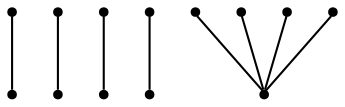 graph {
  node [shape=point,comment="{\"directed\":false,\"doi\":\"10.1007/978-3-540-77537-9_16\",\"figure\":\"7 (1)\"}"]

  v0 [pos="910.5854993598405,832.808899544669"]
  v1 [pos="899.2061877228492,880.8348308856669"]
  v2 [pos="865.4560508550599,823.3221136559971"]
  v3 [pos="854.9607533299645,871.360510872794"]
  v4 [pos="1049.8431722241778,885.944822340745"]
  v5 [pos="883.0524745497592,852.5993677952904"]
  v6 [pos="1049.8431722241778,819.2539132498359"]
  v7 [pos="916.4106140846429,685.8720950680178"]
  v8 [pos="916.4106140846429,1019.3266405225631"]
  v9 [pos="849.6943350148755,1019.3266405225631"]
  v10 [pos="849.6943350148755,685.8720950680178"]
  v11 [pos="716.2617768753406,819.2539132498359"]
  v12 [pos="716.2617768753406,885.944822340745"]

  v12 -- v2 [id="-2",pos="716.2617768753406,885.944822340745 751.2044483983238,897.9118087021619 751.2044483983238,897.9118087021619 751.2044483983238,897.9118087021619 787.8984146118164,911.0706854333408 861.2779484593591,937.396834281441 900.1860856167106,924.9464772257769 939.0900234843409,912.4920496800561 943.518301746457,861.2692572106846 932.255743088833,837.7481848229893 920.9973837209302,814.227112435294 894.043988143566,818.416155515017 880.5714578318041,820.5086418098501 865.4560508550599,823.3221136559971 865.4560508550599,823.3221136559971 865.4560508550599,823.3221136559971"]
  v3 -- v8 [id="-3",pos="854.9607533299645,871.360510872794 852.7466460117073,857.1303320397861 852.7466460117073,857.1303320397861 852.7466460117073,857.1303320397861 850.5324750678483,842.9001532067783 846.1041968057322,814.4438660308195 869.5090653175531,802.4270161662066 892.918196744697,790.4101663015937 944.1646106098973,794.8368242383834 956.6197039227152,833.7260318355958 969.0747972355332,872.619309922865 942.7427056600881,945.9708127748714 929.5746238531068,982.6510162993742 916.4106140846429,1019.3266405225631 916.4106140846429,1019.3266405225631 916.4106140846429,1019.3266405225631"]
  v6 -- v1 [id="-4",pos="1049.8431722241778,819.2539132498359 1010.5389656954032,806.245135839502 1010.5389656954032,806.245135839502 1010.5389656954032,806.245135839502 973.8449994819108,793.0862591083231 900.4654656343681,766.7598558545944 861.5573284770167,779.2102129102585 822.6533906093863,791.6648948616079 818.2251123472702,842.8876873309794 830.2465335579806,866.2876626394843 842.2680183942928,889.6878923536178 870.7350034137104,885.2612344168281 884.9705955682798,883.0479054484332 899.2061877228492,880.8348308856669 899.2061877228492,880.8348308856669 899.2061877228492,880.8348308856669"]
  v10 -- v0 [id="-5",pos="849.6943350148755,685.8720950680178 835.967493172579,721.5183941180887 835.967493172579,721.5183941180887 835.967493172579,721.5183941180887 822.8035470297169,758.1985976425916 796.4672561645507,831.5501004945979 808.9223494773687,870.4433785818671 821.3816420799077,909.3325861790795 872.6239202809887,913.7592441158693 896.0329880825309,901.7423942512563 919.4420558840729,889.7255443866434 915.0137776219567,861.2692572106846 912.7996066780977,847.0390783776768 910.5854993598405,832.808899544669 910.5854993598405,832.808899544669 910.5854993598405,832.808899544669"]
  v4 -- v5 [id="-6",pos="1049.8431722241778,885.944822340745 883.0524745497592,852.5993677952904 883.0524745497592,852.5993677952904 883.0524745497592,852.5993677952904"]
  v9 -- v5 [id="-10",pos="849.6943350148755,1019.3266405225631 883.0524745497592,852.5993677952904 883.0524745497592,852.5993677952904 883.0524745497592,852.5993677952904"]
  v11 -- v5 [id="-11",pos="716.2617768753406,819.2539132498359 883.0524745497592,852.5993677952904 883.0524745497592,852.5993677952904 883.0524745497592,852.5993677952904"]
  v7 -- v5 [id="-12",pos="916.4106140846429,685.8720950680178 883.0524745497592,852.5993677952904 883.0524745497592,852.5993677952904 883.0524745497592,852.5993677952904"]
}